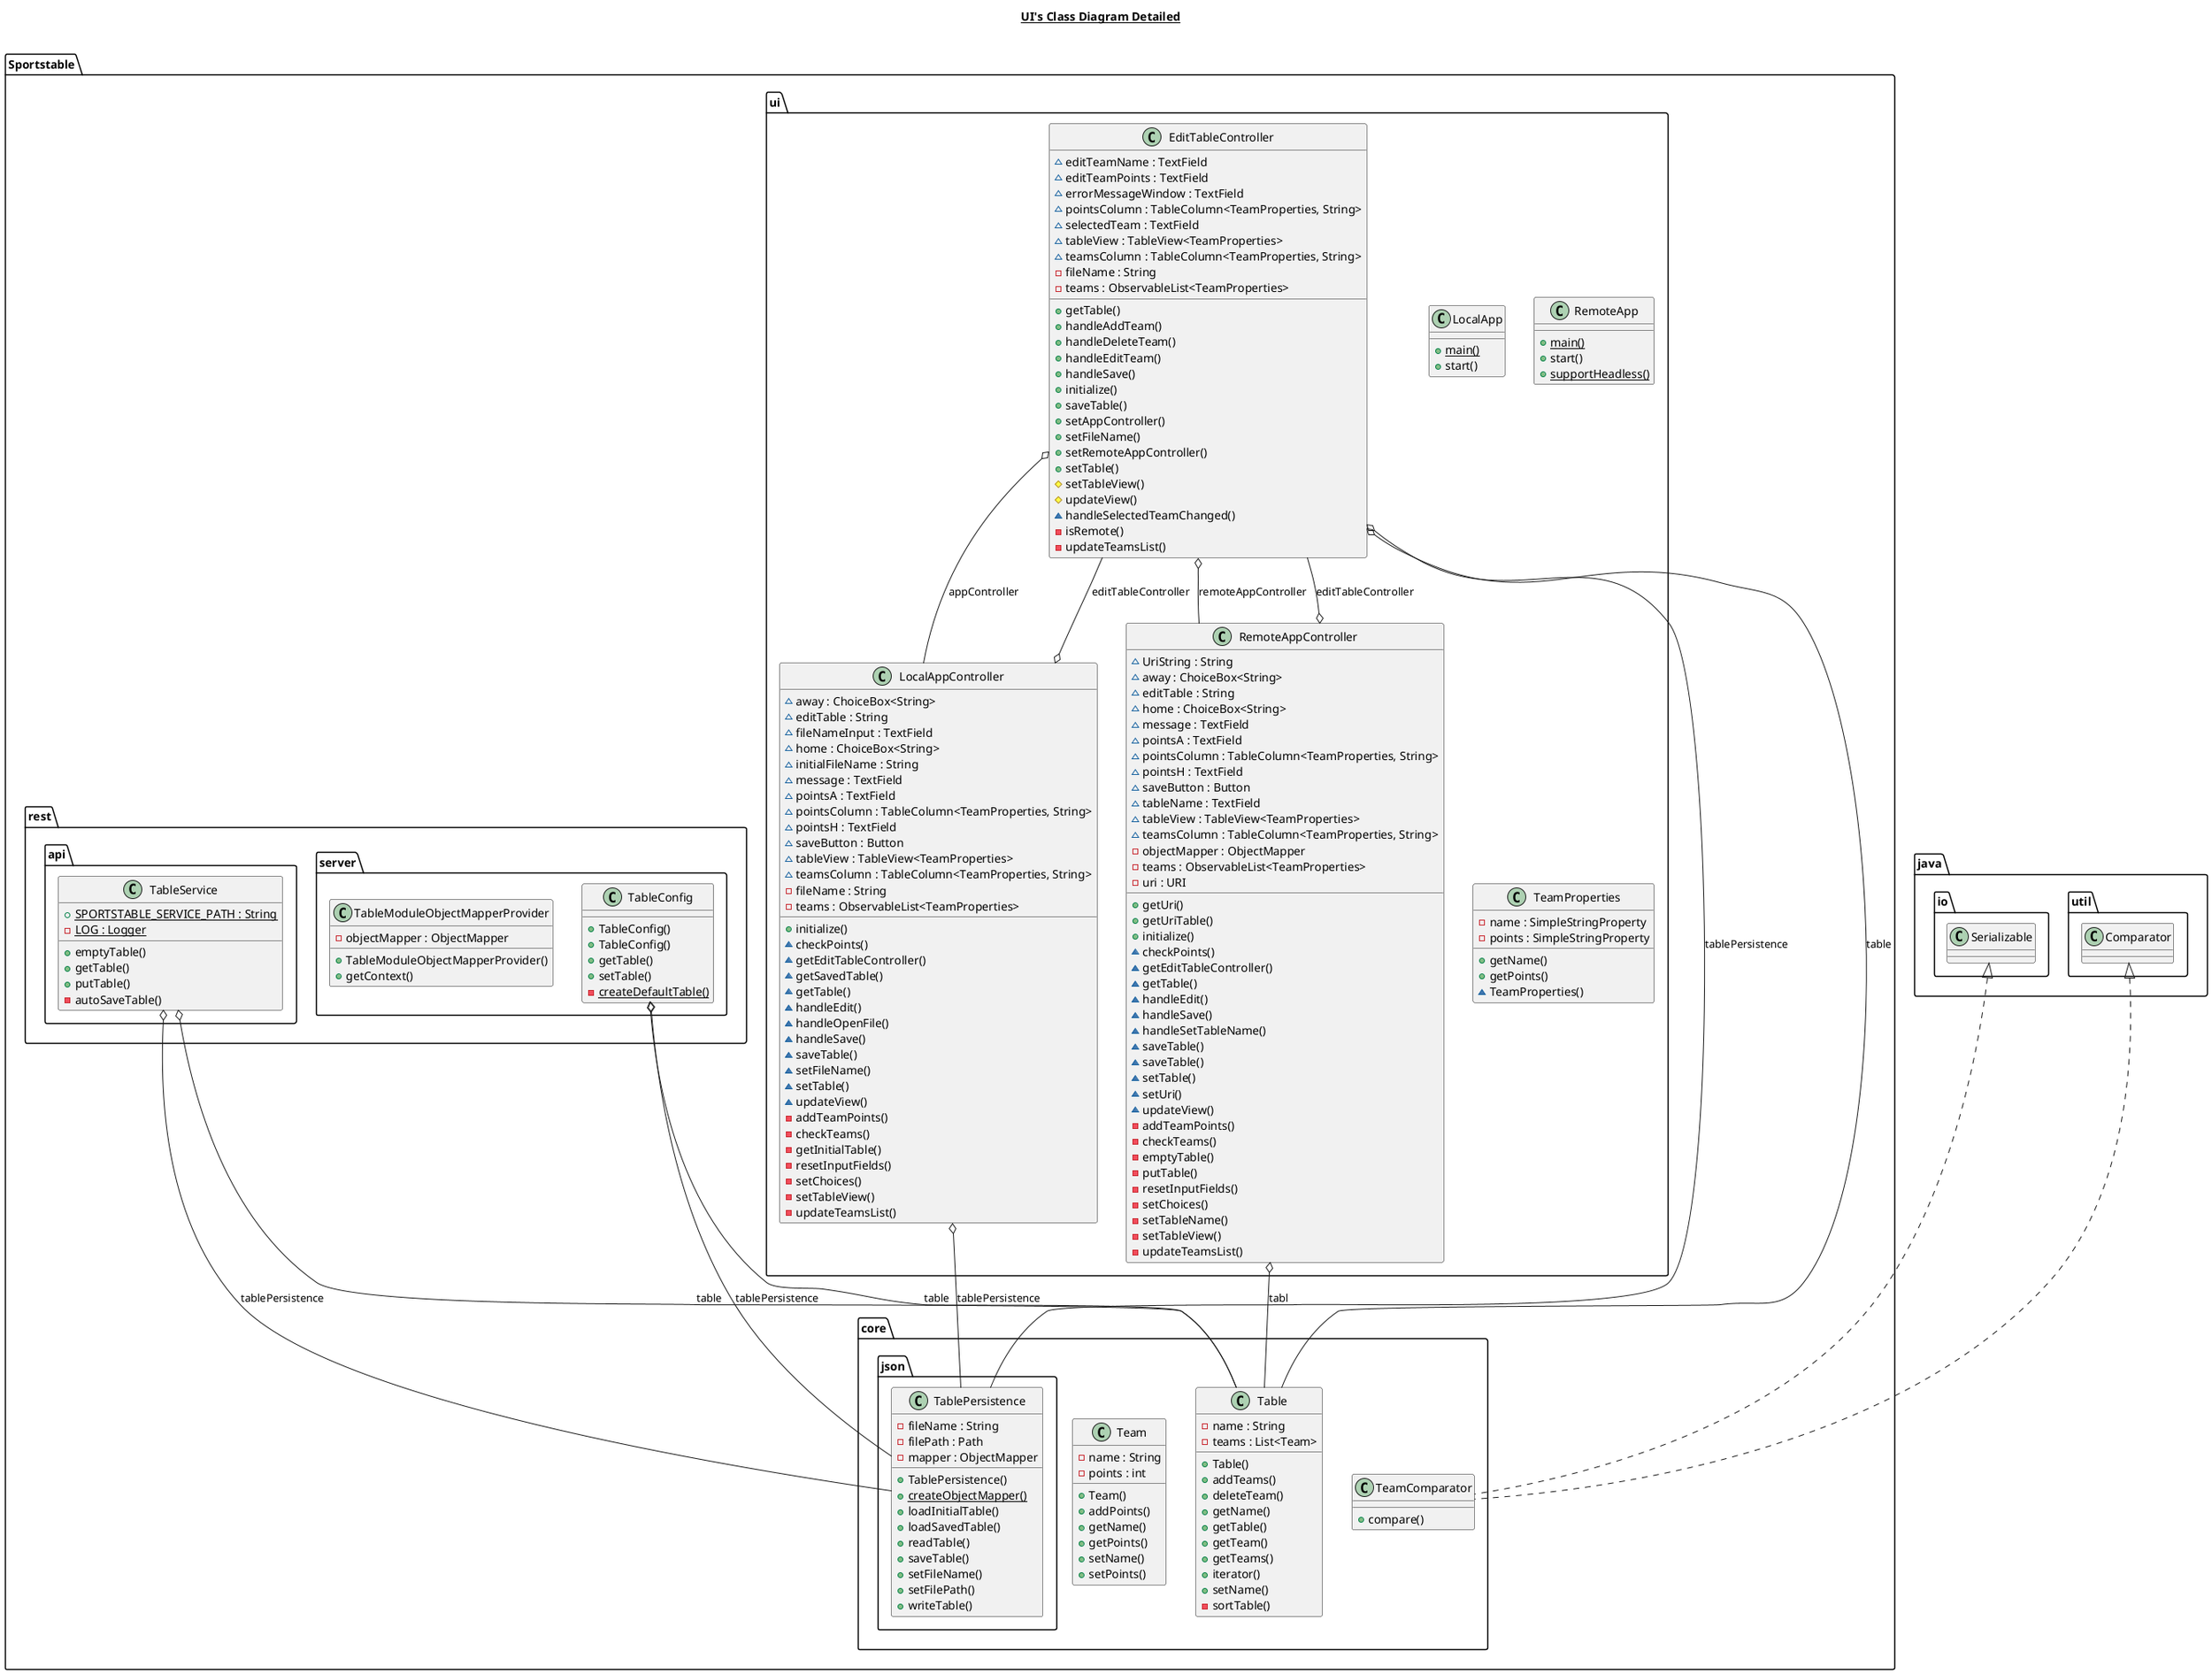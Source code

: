 @startuml

title __UI's Class Diagram Detailed__\n

namespace Sportstable.core {
          class Table {
              - name : String
              - teams : List<Team>
              + Table()
              + addTeams()
              + deleteTeam()
              + getName()
              + getTable()
              + getTeam()
              + getTeams()
              + iterator()
              + setName()
              - sortTable()
          }

          class Team {
              - name : String
              - points : int
              + Team()
              + addPoints()
              + getName()
              + getPoints()
              + setName()
              + setPoints()
          }


          class TeamComparator {
              + compare()
          }
        }

    namespace Sportstable.ui {

      class EditTableController{
                ~ editTeamName : TextField
                ~ editTeamPoints : TextField
                ~ errorMessageWindow : TextField
                ~ pointsColumn : TableColumn<TeamProperties, String>
                ~ selectedTeam : TextField
                ~ tableView : TableView<TeamProperties>
                ~ teamsColumn : TableColumn<TeamProperties, String>
                - fileName : String
                - teams : ObservableList<TeamProperties>
                + getTable()
                + handleAddTeam()
                + handleDeleteTeam()
                + handleEditTeam()
                + handleSave()
                + initialize()
                + saveTable()
                + setAppController()
                + setFileName()
                + setRemoteAppController()
                + setTable()
                # setTableView()
                # updateView()
                ~ handleSelectedTeamChanged()
                - isRemote()
                - updateTeamsList()
              }
        class LocalApp{
        {static} + main()
                  + start()
        }

        class LocalAppController{
        ~ away : ChoiceBox<String>
                  ~ editTable : String
                  ~ fileNameInput : TextField
                  ~ home : ChoiceBox<String>
                  ~ initialFileName : String
                  ~ message : TextField
                  ~ pointsA : TextField
                  ~ pointsColumn : TableColumn<TeamProperties, String>
                  ~ pointsH : TextField
                  ~ saveButton : Button
                  ~ tableView : TableView<TeamProperties>
                  ~ teamsColumn : TableColumn<TeamProperties, String>
                  - fileName : String
                  - teams : ObservableList<TeamProperties>
                  + initialize()
                  ~ checkPoints()
                  ~ getEditTableController()
                  ~ getSavedTable()
                  ~ getTable()
                  ~ handleEdit()
                  ~ handleOpenFile()
                  ~ handleSave()
                  ~ saveTable()
                  ~ setFileName()
                  ~ setTable()
                  ~ updateView()
                  - addTeamPoints()
                  - checkTeams()
                  - getInitialTable()
                  - resetInputFields()
                  - setChoices()
                  - setTableView()
                  - updateTeamsList()
        }

        class RemoteApp{
         {static} + main()
                  + start()
                  {static} + supportHeadless()
        }

        class RemoteAppController{
         ~ UriString : String
                  ~ away : ChoiceBox<String>
                  ~ editTable : String
                  ~ home : ChoiceBox<String>
                  ~ message : TextField
                  ~ pointsA : TextField
                  ~ pointsColumn : TableColumn<TeamProperties, String>
                  ~ pointsH : TextField
                  ~ saveButton : Button
                  ~ tableName : TextField
                  ~ tableView : TableView<TeamProperties>
                  ~ teamsColumn : TableColumn<TeamProperties, String>
                  - objectMapper : ObjectMapper
                  - teams : ObservableList<TeamProperties>
                  - uri : URI
                  + getUri()
                  + getUriTable()
                  + initialize()
                  ~ checkPoints()
                  ~ getEditTableController()
                  ~ getTable()
                  ~ handleEdit()
                  ~ handleSave()
                  ~ handleSetTableName()
                  ~ saveTable()
                  ~ saveTable()
                  ~ setTable()
                  ~ setUri()
                  ~ updateView()
                  - addTeamPoints()
                  - checkTeams()
                  - emptyTable()
                  - putTable()
                  - resetInputFields()
                  - setChoices()
                  - setTableName()
                  - setTableView()
                  - updateTeamsList()
        }



      class TeamProperties {
          - name : SimpleStringProperty
          - points : SimpleStringProperty
          + getName()
          + getPoints()
          ~ TeamProperties()
      }
    }

    namespace Sportstable.core.json {
      class TablePersistence {
          - fileName : String
          - filePath : Path
          - mapper : ObjectMapper
          + TablePersistence()
         {static} + createObjectMapper()
          + loadInitialTable()
          + loadSavedTable()
          + readTable()
          + saveTable()
          + setFileName()
          + setFilePath()
          + writeTable()
      }
    }

   namespace Sportstable.rest {
   namespace Sportstable.rest.api{
   class TableService{
             {static} + SPORTSTABLE_SERVICE_PATH : String
             {static} - LOG : Logger
             + emptyTable()
             + getTable()
             + putTable()
             - autoSaveTable()
   }

   }

   namespace Sportstable.rest.server{
   class TableConfig{
   + TableConfig()
             + TableConfig()
             + getTable()
             + setTable()
             {static} - createDefaultTable()
   }
   class TableModuleObjectMapperProvider{
   - objectMapper : ObjectMapper
             + TableModuleObjectMapperProvider()
             + getContext()
   }
   }
   }







  Sportstable.core.TeamComparator .up.|> java.io.Serializable
  Sportstable.core.TeamComparator .up.|> java.util.Comparator

  Sportstable.ui.EditTableController o-- Sportstable.ui.LocalAppController : appController

  Sportstable.ui.EditTableController o-- Sportstable.core.Table : table
  Sportstable.ui.RemoteAppController o-- Sportstable.core.Table : tabl
  Sportstable.rest.api.TableService o-- Sportstable.core.Table : table
  Sportstable.rest.server.TableConfig o-- Sportstable.core.Table : table


  Sportstable.ui.EditTableController o-- Sportstable.core.json.TablePersistence : tablePersistence
  Sportstable.ui.LocalAppController o-- Sportstable.core.json.TablePersistence : tablePersistence
  Sportstable.rest.api.TableService o-- Sportstable.core.json.TablePersistence : tablePersistence
  Sportstable.rest.server.TableConfig o-- Sportstable.core.json.TablePersistence : tablePersistence




  Sportstable.ui.LocalAppController o-- Sportstable.ui.EditTableController : editTableController
  Sportstable.ui.RemoteAppController o-- Sportstable.ui.EditTableController : editTableController

  Sportstable.ui.EditTableController o-- Sportstable.ui.RemoteAppController : remoteAppController



@enduml
